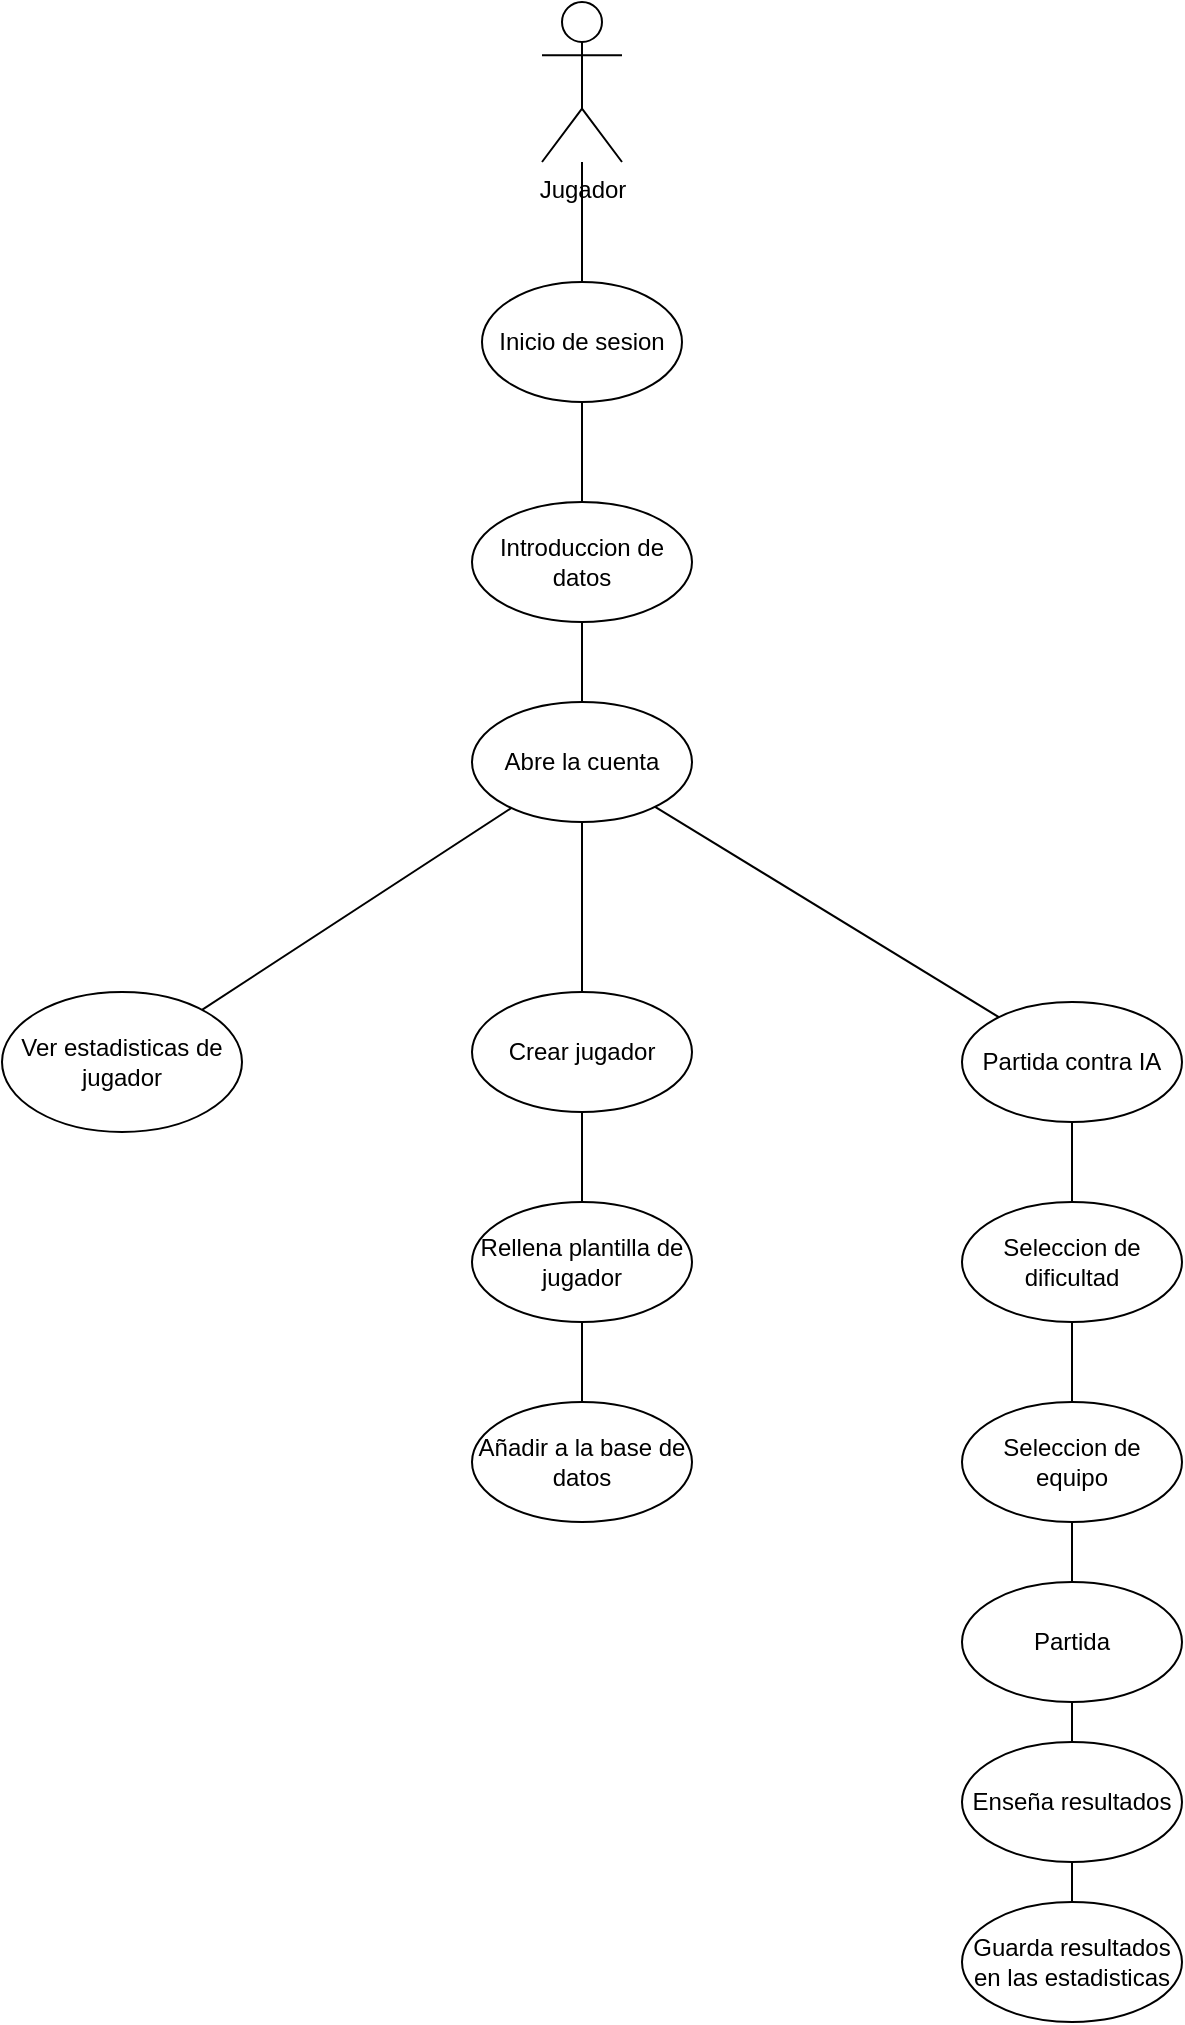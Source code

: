 <mxfile version="21.3.7" type="device">
  <diagram id="l-WyEPw-EO5zAGnTGzA9" name="Página-1">
    <mxGraphModel dx="1009" dy="581" grid="1" gridSize="10" guides="1" tooltips="1" connect="1" arrows="1" fold="1" page="1" pageScale="1" pageWidth="827" pageHeight="1169" math="0" shadow="0">
      <root>
        <mxCell id="0" />
        <mxCell id="1" parent="0" />
        <mxCell id="cOPMSCWCCvKmP2tOlsZK-1" value="Jugador" style="shape=umlActor;verticalLabelPosition=bottom;verticalAlign=top;html=1;outlineConnect=0;" parent="1" vertex="1">
          <mxGeometry x="410" y="30" width="40" height="80" as="geometry" />
        </mxCell>
        <mxCell id="cOPMSCWCCvKmP2tOlsZK-4" value="Inicio de sesion" style="ellipse;whiteSpace=wrap;html=1;" parent="1" vertex="1">
          <mxGeometry x="380" y="170" width="100" height="60" as="geometry" />
        </mxCell>
        <mxCell id="cOPMSCWCCvKmP2tOlsZK-8" value="Partida contra IA" style="ellipse;whiteSpace=wrap;html=1;" parent="1" vertex="1">
          <mxGeometry x="620" y="530" width="110" height="60" as="geometry" />
        </mxCell>
        <mxCell id="cOPMSCWCCvKmP2tOlsZK-11" value="Crear jugador" style="ellipse;whiteSpace=wrap;html=1;" parent="1" vertex="1">
          <mxGeometry x="375" y="525" width="110" height="60" as="geometry" />
        </mxCell>
        <mxCell id="cOPMSCWCCvKmP2tOlsZK-13" value="Ver estadisticas de jugador" style="ellipse;whiteSpace=wrap;html=1;" parent="1" vertex="1">
          <mxGeometry x="140" y="525" width="120" height="70" as="geometry" />
        </mxCell>
        <mxCell id="cOPMSCWCCvKmP2tOlsZK-17" value="Introduccion de datos" style="ellipse;whiteSpace=wrap;html=1;" parent="1" vertex="1">
          <mxGeometry x="375" y="280" width="110" height="60" as="geometry" />
        </mxCell>
        <mxCell id="cOPMSCWCCvKmP2tOlsZK-19" value="Abre la cuenta" style="ellipse;whiteSpace=wrap;html=1;" parent="1" vertex="1">
          <mxGeometry x="375" y="380" width="110" height="60" as="geometry" />
        </mxCell>
        <mxCell id="cOPMSCWCCvKmP2tOlsZK-25" value="Seleccion de dificultad" style="ellipse;whiteSpace=wrap;html=1;" parent="1" vertex="1">
          <mxGeometry x="620" y="630" width="110" height="60" as="geometry" />
        </mxCell>
        <mxCell id="cOPMSCWCCvKmP2tOlsZK-26" value="Partida" style="ellipse;whiteSpace=wrap;html=1;" parent="1" vertex="1">
          <mxGeometry x="620" y="820" width="110" height="60" as="geometry" />
        </mxCell>
        <mxCell id="ZCx2jwb_KFV5a18Zm3Na-3" value="Rellena plantilla de jugador" style="ellipse;whiteSpace=wrap;html=1;" parent="1" vertex="1">
          <mxGeometry x="375" y="630" width="110" height="60" as="geometry" />
        </mxCell>
        <mxCell id="zL7BMEmOXuIHpO-jG2Jz-1" value="" style="endArrow=none;html=1;rounded=0;" parent="1" source="cOPMSCWCCvKmP2tOlsZK-1" target="cOPMSCWCCvKmP2tOlsZK-4" edge="1">
          <mxGeometry width="50" height="50" relative="1" as="geometry">
            <mxPoint x="390" y="470" as="sourcePoint" />
            <mxPoint x="440" y="420" as="targetPoint" />
          </mxGeometry>
        </mxCell>
        <mxCell id="zL7BMEmOXuIHpO-jG2Jz-2" value="" style="endArrow=none;html=1;rounded=0;" parent="1" source="cOPMSCWCCvKmP2tOlsZK-4" target="cOPMSCWCCvKmP2tOlsZK-17" edge="1">
          <mxGeometry width="50" height="50" relative="1" as="geometry">
            <mxPoint x="390" y="470" as="sourcePoint" />
            <mxPoint x="440" y="420" as="targetPoint" />
          </mxGeometry>
        </mxCell>
        <mxCell id="zL7BMEmOXuIHpO-jG2Jz-4" value="" style="endArrow=none;html=1;rounded=0;" parent="1" source="cOPMSCWCCvKmP2tOlsZK-19" target="cOPMSCWCCvKmP2tOlsZK-17" edge="1">
          <mxGeometry width="50" height="50" relative="1" as="geometry">
            <mxPoint x="390" y="470" as="sourcePoint" />
            <mxPoint x="440" y="420" as="targetPoint" />
          </mxGeometry>
        </mxCell>
        <mxCell id="zL7BMEmOXuIHpO-jG2Jz-6" value="" style="endArrow=none;html=1;rounded=0;" parent="1" source="cOPMSCWCCvKmP2tOlsZK-19" target="cOPMSCWCCvKmP2tOlsZK-8" edge="1">
          <mxGeometry width="50" height="50" relative="1" as="geometry">
            <mxPoint x="390" y="470" as="sourcePoint" />
            <mxPoint x="440" y="420" as="targetPoint" />
          </mxGeometry>
        </mxCell>
        <mxCell id="zL7BMEmOXuIHpO-jG2Jz-7" value="" style="endArrow=none;html=1;rounded=0;" parent="1" source="cOPMSCWCCvKmP2tOlsZK-8" target="cOPMSCWCCvKmP2tOlsZK-25" edge="1">
          <mxGeometry width="50" height="50" relative="1" as="geometry">
            <mxPoint x="390" y="470" as="sourcePoint" />
            <mxPoint x="440" y="420" as="targetPoint" />
          </mxGeometry>
        </mxCell>
        <mxCell id="zL7BMEmOXuIHpO-jG2Jz-8" value="" style="endArrow=none;html=1;rounded=0;" parent="1" source="zL7BMEmOXuIHpO-jG2Jz-22" target="cOPMSCWCCvKmP2tOlsZK-26" edge="1">
          <mxGeometry width="50" height="50" relative="1" as="geometry">
            <mxPoint x="390" y="470" as="sourcePoint" />
            <mxPoint x="440" y="420" as="targetPoint" />
          </mxGeometry>
        </mxCell>
        <mxCell id="zL7BMEmOXuIHpO-jG2Jz-10" value="" style="endArrow=none;html=1;rounded=0;" parent="1" source="cOPMSCWCCvKmP2tOlsZK-19" target="cOPMSCWCCvKmP2tOlsZK-11" edge="1">
          <mxGeometry width="50" height="50" relative="1" as="geometry">
            <mxPoint x="390" y="470" as="sourcePoint" />
            <mxPoint x="440" y="420" as="targetPoint" />
          </mxGeometry>
        </mxCell>
        <mxCell id="zL7BMEmOXuIHpO-jG2Jz-13" value="" style="endArrow=none;html=1;rounded=0;" parent="1" source="ZCx2jwb_KFV5a18Zm3Na-3" target="cOPMSCWCCvKmP2tOlsZK-11" edge="1">
          <mxGeometry width="50" height="50" relative="1" as="geometry">
            <mxPoint x="390" y="470" as="sourcePoint" />
            <mxPoint x="469" y="540" as="targetPoint" />
          </mxGeometry>
        </mxCell>
        <mxCell id="zL7BMEmOXuIHpO-jG2Jz-17" value="" style="endArrow=none;html=1;rounded=0;" parent="1" source="cOPMSCWCCvKmP2tOlsZK-19" target="cOPMSCWCCvKmP2tOlsZK-13" edge="1">
          <mxGeometry width="50" height="50" relative="1" as="geometry">
            <mxPoint x="390" y="470" as="sourcePoint" />
            <mxPoint x="440" y="420" as="targetPoint" />
          </mxGeometry>
        </mxCell>
        <mxCell id="zL7BMEmOXuIHpO-jG2Jz-19" value="Añadir a la base de datos" style="ellipse;whiteSpace=wrap;html=1;" parent="1" vertex="1">
          <mxGeometry x="375" y="730" width="110" height="60" as="geometry" />
        </mxCell>
        <mxCell id="zL7BMEmOXuIHpO-jG2Jz-20" value="" style="endArrow=none;html=1;rounded=0;" parent="1" source="ZCx2jwb_KFV5a18Zm3Na-3" target="zL7BMEmOXuIHpO-jG2Jz-19" edge="1">
          <mxGeometry width="50" height="50" relative="1" as="geometry">
            <mxPoint x="390" y="470" as="sourcePoint" />
            <mxPoint x="440" y="420" as="targetPoint" />
          </mxGeometry>
        </mxCell>
        <mxCell id="zL7BMEmOXuIHpO-jG2Jz-23" value="" style="endArrow=none;html=1;rounded=0;" parent="1" source="cOPMSCWCCvKmP2tOlsZK-25" target="zL7BMEmOXuIHpO-jG2Jz-22" edge="1">
          <mxGeometry width="50" height="50" relative="1" as="geometry">
            <mxPoint x="485.677" y="409.808" as="sourcePoint" />
            <mxPoint x="584.457" y="360.272" as="targetPoint" />
          </mxGeometry>
        </mxCell>
        <mxCell id="zL7BMEmOXuIHpO-jG2Jz-24" value="Enseña resultados" style="ellipse;whiteSpace=wrap;html=1;" parent="1" vertex="1">
          <mxGeometry x="620" y="900" width="110" height="60" as="geometry" />
        </mxCell>
        <mxCell id="zL7BMEmOXuIHpO-jG2Jz-25" value="Guarda resultados en las estadisticas" style="ellipse;whiteSpace=wrap;html=1;" parent="1" vertex="1">
          <mxGeometry x="620" y="980" width="110" height="60" as="geometry" />
        </mxCell>
        <mxCell id="zL7BMEmOXuIHpO-jG2Jz-26" value="" style="endArrow=none;html=1;rounded=0;" parent="1" source="cOPMSCWCCvKmP2tOlsZK-26" target="zL7BMEmOXuIHpO-jG2Jz-24" edge="1">
          <mxGeometry width="50" height="50" relative="1" as="geometry">
            <mxPoint x="524.645" y="346.737" as="sourcePoint" />
            <mxPoint x="569.393" y="363.233" as="targetPoint" />
          </mxGeometry>
        </mxCell>
        <mxCell id="zL7BMEmOXuIHpO-jG2Jz-27" value="" style="endArrow=none;html=1;rounded=0;" parent="1" source="zL7BMEmOXuIHpO-jG2Jz-24" target="zL7BMEmOXuIHpO-jG2Jz-25" edge="1">
          <mxGeometry width="50" height="50" relative="1" as="geometry">
            <mxPoint x="612.004" y="409.955" as="sourcePoint" />
            <mxPoint x="608.327" y="440.055" as="targetPoint" />
          </mxGeometry>
        </mxCell>
        <mxCell id="zL7BMEmOXuIHpO-jG2Jz-22" value="Seleccion de equipo" style="ellipse;whiteSpace=wrap;html=1;" parent="1" vertex="1">
          <mxGeometry x="620" y="730" width="110" height="60" as="geometry" />
        </mxCell>
      </root>
    </mxGraphModel>
  </diagram>
</mxfile>
